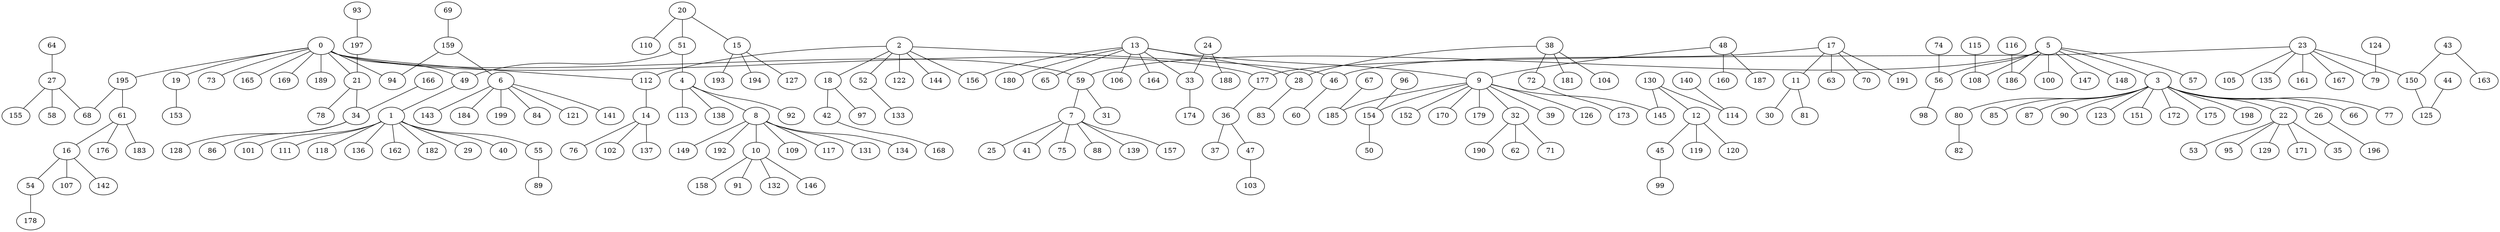 strict graph  {
0;
195;
61;
16;
54;
20;
51;
49;
64;
27;
68;
69;
159;
94;
93;
197;
21;
2;
112;
5;
59;
13;
156;
17;
46;
23;
177;
24;
33;
38;
28;
43;
150;
44;
125;
48;
9;
67;
185;
74;
56;
96;
154;
115;
108;
116;
186;
124;
79;
130;
145;
140;
114;
166;
34;
1;
3;
4;
6;
7;
8;
10;
11;
12;
14;
15;
18;
19;
22;
25;
26;
29;
30;
31;
32;
35;
36;
37;
39;
40;
41;
42;
45;
47;
50;
52;
53;
55;
57;
58;
60;
62;
63;
65;
66;
70;
71;
72;
73;
75;
76;
77;
78;
80;
81;
82;
83;
84;
85;
86;
87;
88;
89;
90;
91;
92;
95;
97;
98;
99;
100;
101;
102;
103;
104;
105;
106;
107;
109;
110;
111;
113;
117;
118;
119;
120;
121;
122;
123;
126;
127;
128;
129;
131;
132;
133;
134;
135;
136;
137;
138;
139;
141;
142;
143;
144;
146;
147;
148;
149;
151;
152;
153;
155;
157;
158;
160;
161;
162;
163;
164;
165;
167;
168;
169;
170;
171;
172;
173;
174;
175;
176;
178;
179;
180;
181;
182;
183;
184;
187;
188;
189;
190;
191;
192;
193;
194;
196;
198;
199;
0 -- 195;
0 -- 49;
0 -- 94;
0 -- 21;
0 -- 112;
0 -- 59;
0 -- 177;
0 -- 19;
0 -- 73;
0 -- 165;
0 -- 169;
0 -- 189;
195 -- 61;
195 -- 68;
61 -- 16;
61 -- 176;
61 -- 183;
16 -- 54;
16 -- 107;
16 -- 142;
54 -- 178;
20 -- 51;
20 -- 15;
20 -- 110;
51 -- 49;
51 -- 4;
49 -- 1;
64 -- 27;
27 -- 68;
27 -- 58;
27 -- 155;
69 -- 159;
159 -- 94;
159 -- 6;
93 -- 197;
197 -- 21;
21 -- 34;
21 -- 78;
2 -- 112;
2 -- 156;
2 -- 46;
2 -- 18;
2 -- 52;
2 -- 122;
2 -- 144;
112 -- 14;
5 -- 59;
5 -- 56;
5 -- 108;
5 -- 186;
5 -- 3;
5 -- 57;
5 -- 100;
5 -- 147;
5 -- 148;
59 -- 7;
59 -- 31;
13 -- 156;
13 -- 33;
13 -- 28;
13 -- 9;
13 -- 65;
13 -- 106;
13 -- 164;
13 -- 180;
17 -- 46;
17 -- 11;
17 -- 63;
17 -- 70;
17 -- 191;
46 -- 60;
23 -- 177;
23 -- 150;
23 -- 79;
23 -- 105;
23 -- 135;
23 -- 161;
23 -- 167;
177 -- 36;
24 -- 33;
24 -- 188;
33 -- 174;
38 -- 28;
38 -- 72;
38 -- 104;
38 -- 181;
28 -- 83;
43 -- 150;
43 -- 163;
150 -- 125;
44 -- 125;
48 -- 9;
48 -- 160;
48 -- 187;
9 -- 185;
9 -- 154;
9 -- 145;
9 -- 32;
9 -- 39;
9 -- 126;
9 -- 152;
9 -- 170;
9 -- 179;
67 -- 185;
74 -- 56;
56 -- 98;
96 -- 154;
154 -- 50;
115 -- 108;
116 -- 186;
124 -- 79;
130 -- 145;
130 -- 114;
130 -- 12;
140 -- 114;
166 -- 34;
34 -- 86;
34 -- 128;
1 -- 29;
1 -- 40;
1 -- 55;
1 -- 101;
1 -- 111;
1 -- 118;
1 -- 136;
1 -- 162;
1 -- 182;
3 -- 22;
3 -- 26;
3 -- 66;
3 -- 77;
3 -- 80;
3 -- 85;
3 -- 87;
3 -- 90;
3 -- 123;
3 -- 151;
3 -- 172;
3 -- 175;
3 -- 198;
4 -- 8;
4 -- 92;
4 -- 113;
4 -- 138;
6 -- 84;
6 -- 121;
6 -- 141;
6 -- 143;
6 -- 184;
6 -- 199;
7 -- 25;
7 -- 41;
7 -- 75;
7 -- 88;
7 -- 139;
7 -- 157;
8 -- 10;
8 -- 109;
8 -- 117;
8 -- 131;
8 -- 134;
8 -- 149;
8 -- 192;
10 -- 91;
10 -- 132;
10 -- 146;
10 -- 158;
11 -- 30;
11 -- 81;
12 -- 45;
12 -- 119;
12 -- 120;
14 -- 76;
14 -- 102;
14 -- 137;
15 -- 127;
15 -- 193;
15 -- 194;
18 -- 42;
18 -- 97;
19 -- 153;
22 -- 35;
22 -- 53;
22 -- 95;
22 -- 129;
22 -- 171;
26 -- 196;
32 -- 62;
32 -- 71;
32 -- 190;
36 -- 37;
36 -- 47;
42 -- 168;
45 -- 99;
47 -- 103;
52 -- 133;
55 -- 89;
72 -- 173;
80 -- 82;
}
